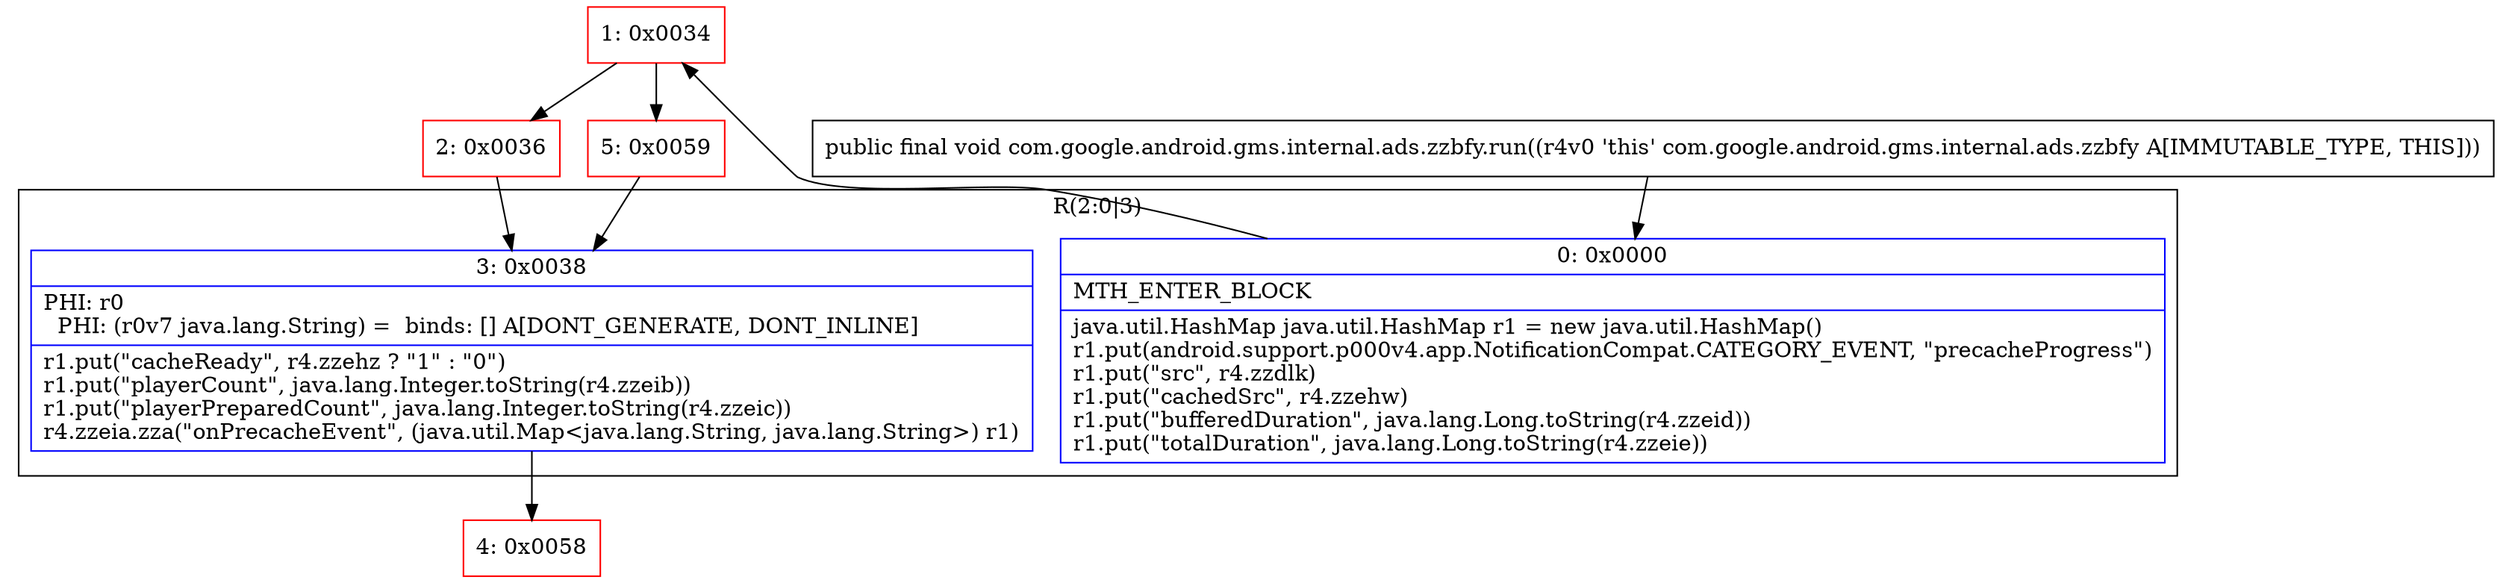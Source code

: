 digraph "CFG forcom.google.android.gms.internal.ads.zzbfy.run()V" {
subgraph cluster_Region_754646400 {
label = "R(2:0|3)";
node [shape=record,color=blue];
Node_0 [shape=record,label="{0\:\ 0x0000|MTH_ENTER_BLOCK\l|java.util.HashMap java.util.HashMap r1 = new java.util.HashMap()\lr1.put(android.support.p000v4.app.NotificationCompat.CATEGORY_EVENT, \"precacheProgress\")\lr1.put(\"src\", r4.zzdlk)\lr1.put(\"cachedSrc\", r4.zzehw)\lr1.put(\"bufferedDuration\", java.lang.Long.toString(r4.zzeid))\lr1.put(\"totalDuration\", java.lang.Long.toString(r4.zzeie))\l}"];
Node_3 [shape=record,label="{3\:\ 0x0038|PHI: r0 \l  PHI: (r0v7 java.lang.String) =  binds: [] A[DONT_GENERATE, DONT_INLINE]\l|r1.put(\"cacheReady\", r4.zzehz ? \"1\" : \"0\")\lr1.put(\"playerCount\", java.lang.Integer.toString(r4.zzeib))\lr1.put(\"playerPreparedCount\", java.lang.Integer.toString(r4.zzeic))\lr4.zzeia.zza(\"onPrecacheEvent\", (java.util.Map\<java.lang.String, java.lang.String\>) r1)\l}"];
}
Node_1 [shape=record,color=red,label="{1\:\ 0x0034}"];
Node_2 [shape=record,color=red,label="{2\:\ 0x0036}"];
Node_4 [shape=record,color=red,label="{4\:\ 0x0058}"];
Node_5 [shape=record,color=red,label="{5\:\ 0x0059}"];
MethodNode[shape=record,label="{public final void com.google.android.gms.internal.ads.zzbfy.run((r4v0 'this' com.google.android.gms.internal.ads.zzbfy A[IMMUTABLE_TYPE, THIS])) }"];
MethodNode -> Node_0;
Node_0 -> Node_1;
Node_3 -> Node_4;
Node_1 -> Node_2;
Node_1 -> Node_5;
Node_2 -> Node_3;
Node_5 -> Node_3;
}

